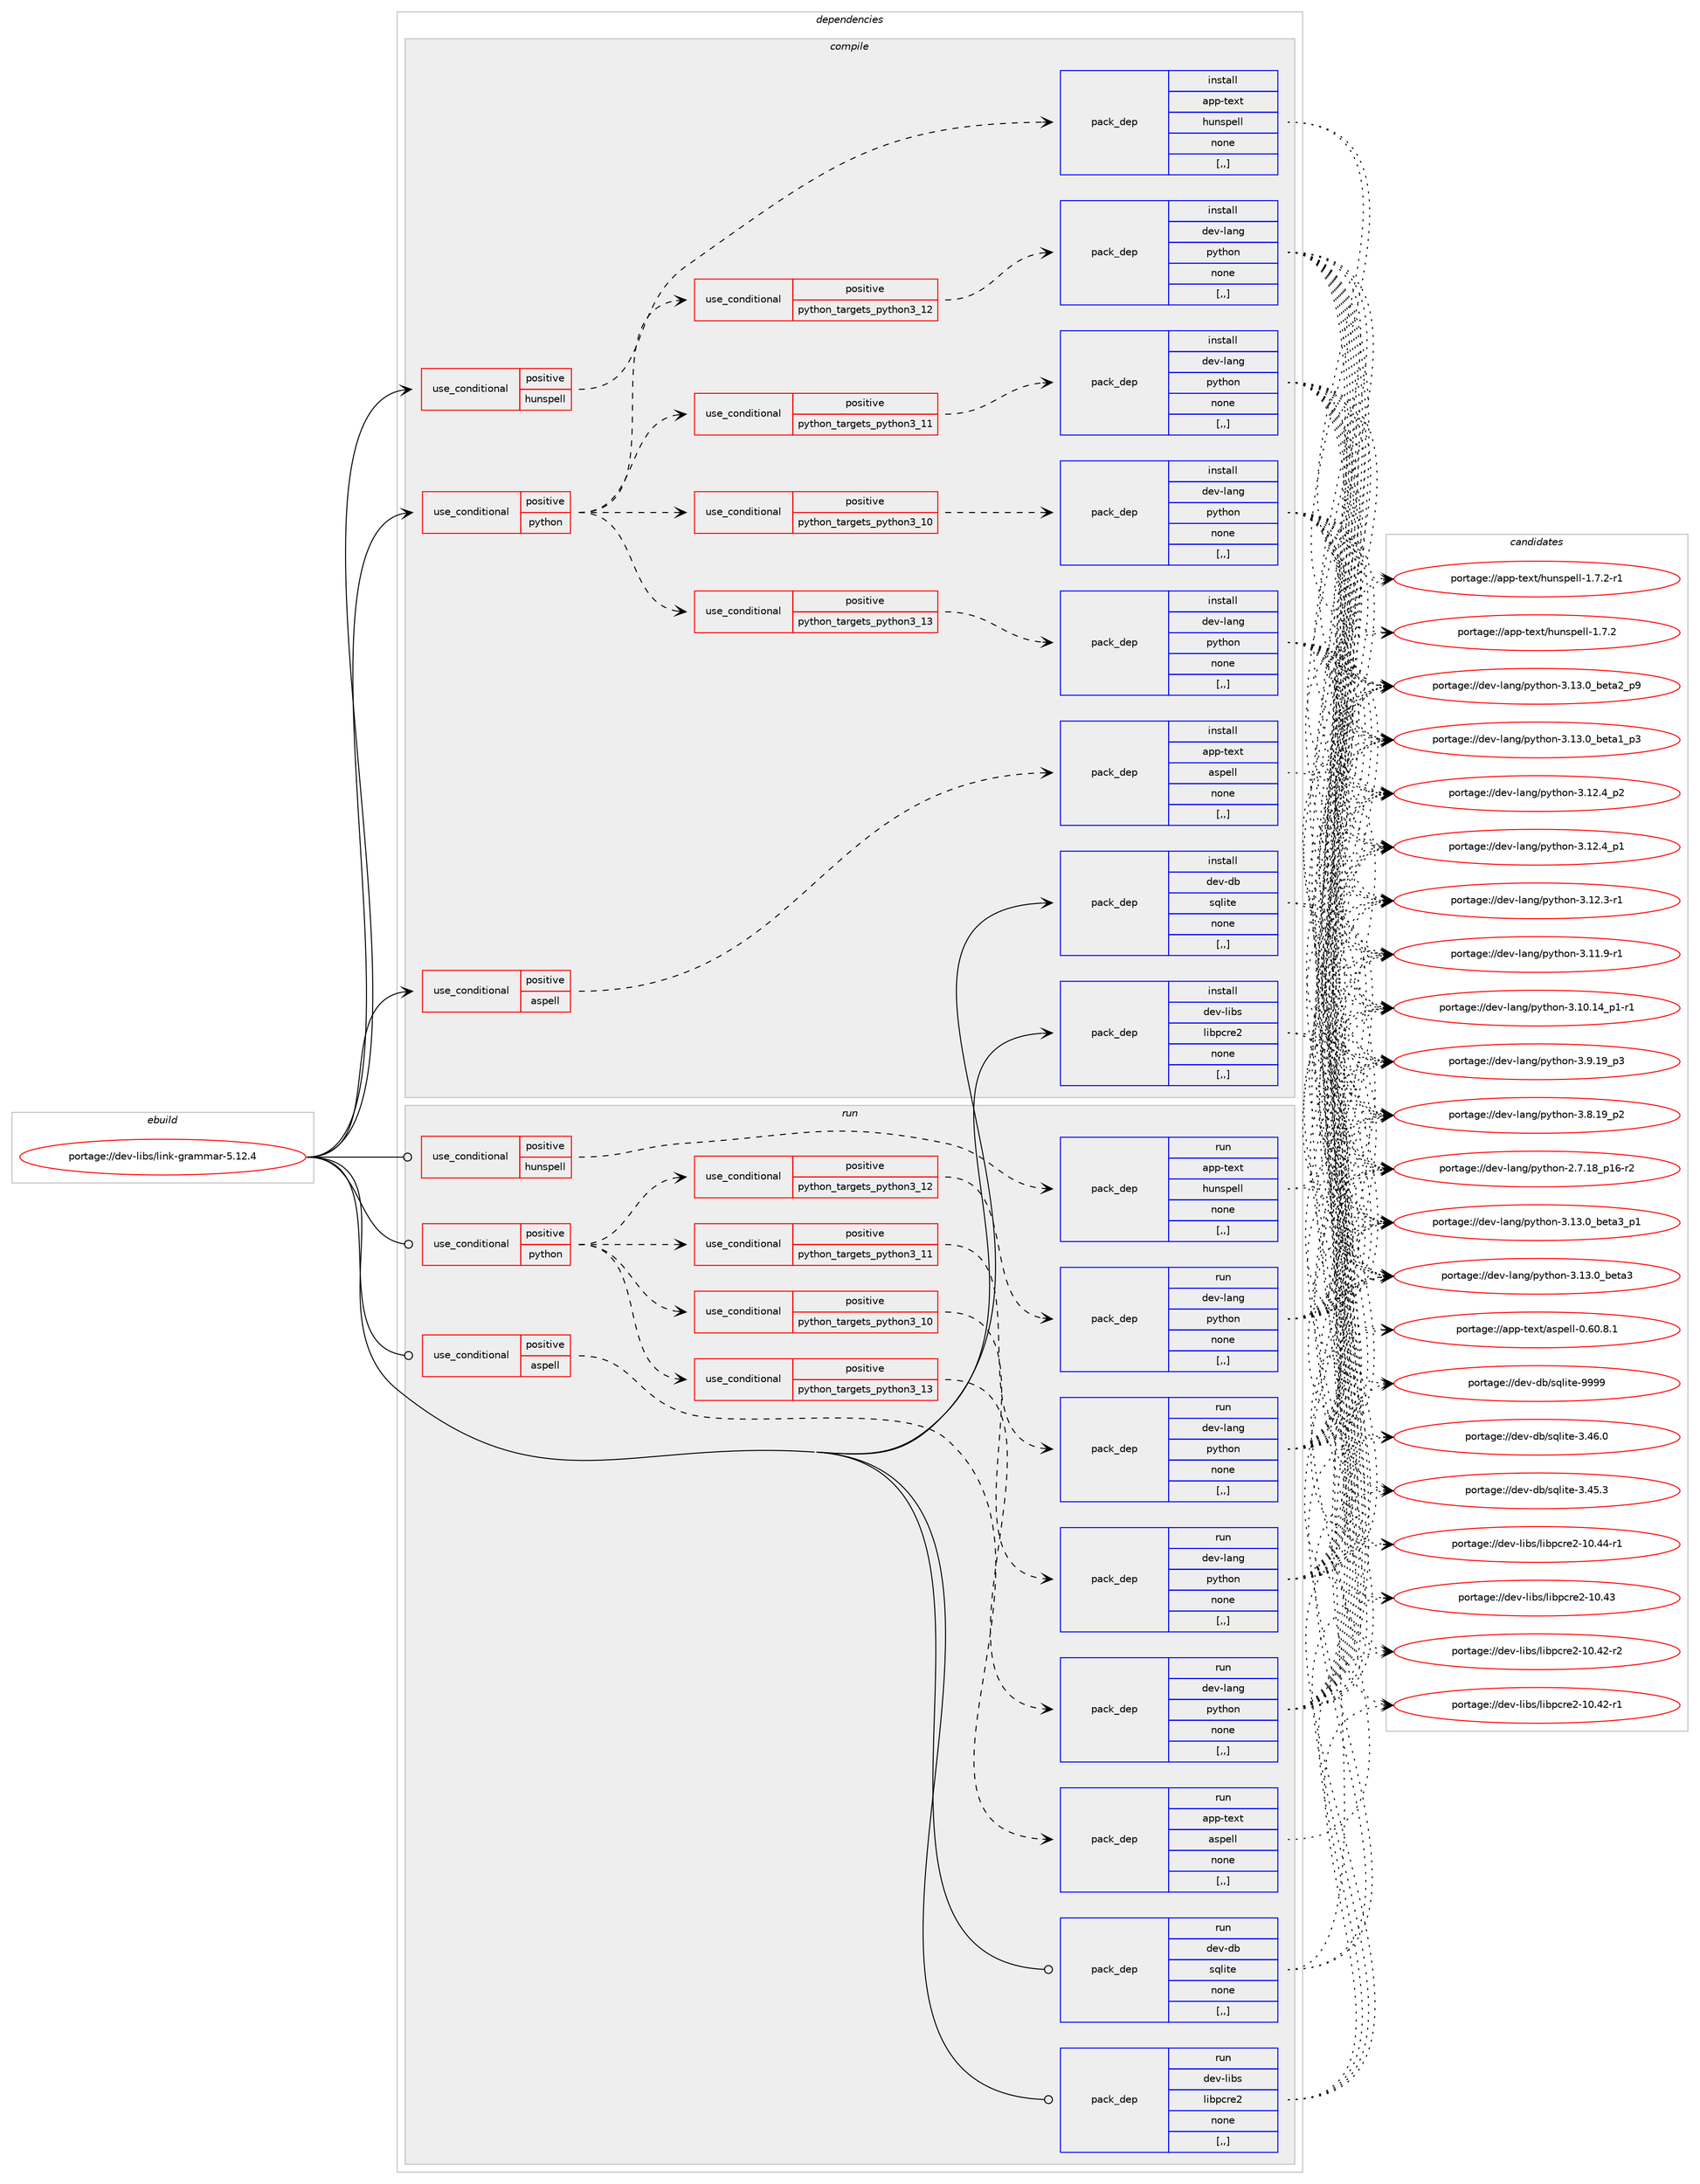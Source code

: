 digraph prolog {

# *************
# Graph options
# *************

newrank=true;
concentrate=true;
compound=true;
graph [rankdir=LR,fontname=Helvetica,fontsize=10,ranksep=1.5];#, ranksep=2.5, nodesep=0.2];
edge  [arrowhead=vee];
node  [fontname=Helvetica,fontsize=10];

# **********
# The ebuild
# **********

subgraph cluster_leftcol {
color=gray;
label=<<i>ebuild</i>>;
id [label="portage://dev-libs/link-grammar-5.12.4", color=red, width=4, href="../dev-libs/link-grammar-5.12.4.svg"];
}

# ****************
# The dependencies
# ****************

subgraph cluster_midcol {
color=gray;
label=<<i>dependencies</i>>;
subgraph cluster_compile {
fillcolor="#eeeeee";
style=filled;
label=<<i>compile</i>>;
subgraph cond27575 {
dependency111692 [label=<<TABLE BORDER="0" CELLBORDER="1" CELLSPACING="0" CELLPADDING="4"><TR><TD ROWSPAN="3" CELLPADDING="10">use_conditional</TD></TR><TR><TD>positive</TD></TR><TR><TD>aspell</TD></TR></TABLE>>, shape=none, color=red];
subgraph pack82922 {
dependency111693 [label=<<TABLE BORDER="0" CELLBORDER="1" CELLSPACING="0" CELLPADDING="4" WIDTH="220"><TR><TD ROWSPAN="6" CELLPADDING="30">pack_dep</TD></TR><TR><TD WIDTH="110">install</TD></TR><TR><TD>app-text</TD></TR><TR><TD>aspell</TD></TR><TR><TD>none</TD></TR><TR><TD>[,,]</TD></TR></TABLE>>, shape=none, color=blue];
}
dependency111692:e -> dependency111693:w [weight=20,style="dashed",arrowhead="vee"];
}
id:e -> dependency111692:w [weight=20,style="solid",arrowhead="vee"];
subgraph cond27576 {
dependency111694 [label=<<TABLE BORDER="0" CELLBORDER="1" CELLSPACING="0" CELLPADDING="4"><TR><TD ROWSPAN="3" CELLPADDING="10">use_conditional</TD></TR><TR><TD>positive</TD></TR><TR><TD>hunspell</TD></TR></TABLE>>, shape=none, color=red];
subgraph pack82923 {
dependency111695 [label=<<TABLE BORDER="0" CELLBORDER="1" CELLSPACING="0" CELLPADDING="4" WIDTH="220"><TR><TD ROWSPAN="6" CELLPADDING="30">pack_dep</TD></TR><TR><TD WIDTH="110">install</TD></TR><TR><TD>app-text</TD></TR><TR><TD>hunspell</TD></TR><TR><TD>none</TD></TR><TR><TD>[,,]</TD></TR></TABLE>>, shape=none, color=blue];
}
dependency111694:e -> dependency111695:w [weight=20,style="dashed",arrowhead="vee"];
}
id:e -> dependency111694:w [weight=20,style="solid",arrowhead="vee"];
subgraph cond27577 {
dependency111696 [label=<<TABLE BORDER="0" CELLBORDER="1" CELLSPACING="0" CELLPADDING="4"><TR><TD ROWSPAN="3" CELLPADDING="10">use_conditional</TD></TR><TR><TD>positive</TD></TR><TR><TD>python</TD></TR></TABLE>>, shape=none, color=red];
subgraph cond27578 {
dependency111697 [label=<<TABLE BORDER="0" CELLBORDER="1" CELLSPACING="0" CELLPADDING="4"><TR><TD ROWSPAN="3" CELLPADDING="10">use_conditional</TD></TR><TR><TD>positive</TD></TR><TR><TD>python_targets_python3_10</TD></TR></TABLE>>, shape=none, color=red];
subgraph pack82924 {
dependency111698 [label=<<TABLE BORDER="0" CELLBORDER="1" CELLSPACING="0" CELLPADDING="4" WIDTH="220"><TR><TD ROWSPAN="6" CELLPADDING="30">pack_dep</TD></TR><TR><TD WIDTH="110">install</TD></TR><TR><TD>dev-lang</TD></TR><TR><TD>python</TD></TR><TR><TD>none</TD></TR><TR><TD>[,,]</TD></TR></TABLE>>, shape=none, color=blue];
}
dependency111697:e -> dependency111698:w [weight=20,style="dashed",arrowhead="vee"];
}
dependency111696:e -> dependency111697:w [weight=20,style="dashed",arrowhead="vee"];
subgraph cond27579 {
dependency111699 [label=<<TABLE BORDER="0" CELLBORDER="1" CELLSPACING="0" CELLPADDING="4"><TR><TD ROWSPAN="3" CELLPADDING="10">use_conditional</TD></TR><TR><TD>positive</TD></TR><TR><TD>python_targets_python3_11</TD></TR></TABLE>>, shape=none, color=red];
subgraph pack82925 {
dependency111700 [label=<<TABLE BORDER="0" CELLBORDER="1" CELLSPACING="0" CELLPADDING="4" WIDTH="220"><TR><TD ROWSPAN="6" CELLPADDING="30">pack_dep</TD></TR><TR><TD WIDTH="110">install</TD></TR><TR><TD>dev-lang</TD></TR><TR><TD>python</TD></TR><TR><TD>none</TD></TR><TR><TD>[,,]</TD></TR></TABLE>>, shape=none, color=blue];
}
dependency111699:e -> dependency111700:w [weight=20,style="dashed",arrowhead="vee"];
}
dependency111696:e -> dependency111699:w [weight=20,style="dashed",arrowhead="vee"];
subgraph cond27580 {
dependency111701 [label=<<TABLE BORDER="0" CELLBORDER="1" CELLSPACING="0" CELLPADDING="4"><TR><TD ROWSPAN="3" CELLPADDING="10">use_conditional</TD></TR><TR><TD>positive</TD></TR><TR><TD>python_targets_python3_12</TD></TR></TABLE>>, shape=none, color=red];
subgraph pack82926 {
dependency111702 [label=<<TABLE BORDER="0" CELLBORDER="1" CELLSPACING="0" CELLPADDING="4" WIDTH="220"><TR><TD ROWSPAN="6" CELLPADDING="30">pack_dep</TD></TR><TR><TD WIDTH="110">install</TD></TR><TR><TD>dev-lang</TD></TR><TR><TD>python</TD></TR><TR><TD>none</TD></TR><TR><TD>[,,]</TD></TR></TABLE>>, shape=none, color=blue];
}
dependency111701:e -> dependency111702:w [weight=20,style="dashed",arrowhead="vee"];
}
dependency111696:e -> dependency111701:w [weight=20,style="dashed",arrowhead="vee"];
subgraph cond27581 {
dependency111703 [label=<<TABLE BORDER="0" CELLBORDER="1" CELLSPACING="0" CELLPADDING="4"><TR><TD ROWSPAN="3" CELLPADDING="10">use_conditional</TD></TR><TR><TD>positive</TD></TR><TR><TD>python_targets_python3_13</TD></TR></TABLE>>, shape=none, color=red];
subgraph pack82927 {
dependency111704 [label=<<TABLE BORDER="0" CELLBORDER="1" CELLSPACING="0" CELLPADDING="4" WIDTH="220"><TR><TD ROWSPAN="6" CELLPADDING="30">pack_dep</TD></TR><TR><TD WIDTH="110">install</TD></TR><TR><TD>dev-lang</TD></TR><TR><TD>python</TD></TR><TR><TD>none</TD></TR><TR><TD>[,,]</TD></TR></TABLE>>, shape=none, color=blue];
}
dependency111703:e -> dependency111704:w [weight=20,style="dashed",arrowhead="vee"];
}
dependency111696:e -> dependency111703:w [weight=20,style="dashed",arrowhead="vee"];
}
id:e -> dependency111696:w [weight=20,style="solid",arrowhead="vee"];
subgraph pack82928 {
dependency111705 [label=<<TABLE BORDER="0" CELLBORDER="1" CELLSPACING="0" CELLPADDING="4" WIDTH="220"><TR><TD ROWSPAN="6" CELLPADDING="30">pack_dep</TD></TR><TR><TD WIDTH="110">install</TD></TR><TR><TD>dev-db</TD></TR><TR><TD>sqlite</TD></TR><TR><TD>none</TD></TR><TR><TD>[,,]</TD></TR></TABLE>>, shape=none, color=blue];
}
id:e -> dependency111705:w [weight=20,style="solid",arrowhead="vee"];
subgraph pack82929 {
dependency111706 [label=<<TABLE BORDER="0" CELLBORDER="1" CELLSPACING="0" CELLPADDING="4" WIDTH="220"><TR><TD ROWSPAN="6" CELLPADDING="30">pack_dep</TD></TR><TR><TD WIDTH="110">install</TD></TR><TR><TD>dev-libs</TD></TR><TR><TD>libpcre2</TD></TR><TR><TD>none</TD></TR><TR><TD>[,,]</TD></TR></TABLE>>, shape=none, color=blue];
}
id:e -> dependency111706:w [weight=20,style="solid",arrowhead="vee"];
}
subgraph cluster_compileandrun {
fillcolor="#eeeeee";
style=filled;
label=<<i>compile and run</i>>;
}
subgraph cluster_run {
fillcolor="#eeeeee";
style=filled;
label=<<i>run</i>>;
subgraph cond27582 {
dependency111707 [label=<<TABLE BORDER="0" CELLBORDER="1" CELLSPACING="0" CELLPADDING="4"><TR><TD ROWSPAN="3" CELLPADDING="10">use_conditional</TD></TR><TR><TD>positive</TD></TR><TR><TD>aspell</TD></TR></TABLE>>, shape=none, color=red];
subgraph pack82930 {
dependency111708 [label=<<TABLE BORDER="0" CELLBORDER="1" CELLSPACING="0" CELLPADDING="4" WIDTH="220"><TR><TD ROWSPAN="6" CELLPADDING="30">pack_dep</TD></TR><TR><TD WIDTH="110">run</TD></TR><TR><TD>app-text</TD></TR><TR><TD>aspell</TD></TR><TR><TD>none</TD></TR><TR><TD>[,,]</TD></TR></TABLE>>, shape=none, color=blue];
}
dependency111707:e -> dependency111708:w [weight=20,style="dashed",arrowhead="vee"];
}
id:e -> dependency111707:w [weight=20,style="solid",arrowhead="odot"];
subgraph cond27583 {
dependency111709 [label=<<TABLE BORDER="0" CELLBORDER="1" CELLSPACING="0" CELLPADDING="4"><TR><TD ROWSPAN="3" CELLPADDING="10">use_conditional</TD></TR><TR><TD>positive</TD></TR><TR><TD>hunspell</TD></TR></TABLE>>, shape=none, color=red];
subgraph pack82931 {
dependency111710 [label=<<TABLE BORDER="0" CELLBORDER="1" CELLSPACING="0" CELLPADDING="4" WIDTH="220"><TR><TD ROWSPAN="6" CELLPADDING="30">pack_dep</TD></TR><TR><TD WIDTH="110">run</TD></TR><TR><TD>app-text</TD></TR><TR><TD>hunspell</TD></TR><TR><TD>none</TD></TR><TR><TD>[,,]</TD></TR></TABLE>>, shape=none, color=blue];
}
dependency111709:e -> dependency111710:w [weight=20,style="dashed",arrowhead="vee"];
}
id:e -> dependency111709:w [weight=20,style="solid",arrowhead="odot"];
subgraph cond27584 {
dependency111711 [label=<<TABLE BORDER="0" CELLBORDER="1" CELLSPACING="0" CELLPADDING="4"><TR><TD ROWSPAN="3" CELLPADDING="10">use_conditional</TD></TR><TR><TD>positive</TD></TR><TR><TD>python</TD></TR></TABLE>>, shape=none, color=red];
subgraph cond27585 {
dependency111712 [label=<<TABLE BORDER="0" CELLBORDER="1" CELLSPACING="0" CELLPADDING="4"><TR><TD ROWSPAN="3" CELLPADDING="10">use_conditional</TD></TR><TR><TD>positive</TD></TR><TR><TD>python_targets_python3_10</TD></TR></TABLE>>, shape=none, color=red];
subgraph pack82932 {
dependency111713 [label=<<TABLE BORDER="0" CELLBORDER="1" CELLSPACING="0" CELLPADDING="4" WIDTH="220"><TR><TD ROWSPAN="6" CELLPADDING="30">pack_dep</TD></TR><TR><TD WIDTH="110">run</TD></TR><TR><TD>dev-lang</TD></TR><TR><TD>python</TD></TR><TR><TD>none</TD></TR><TR><TD>[,,]</TD></TR></TABLE>>, shape=none, color=blue];
}
dependency111712:e -> dependency111713:w [weight=20,style="dashed",arrowhead="vee"];
}
dependency111711:e -> dependency111712:w [weight=20,style="dashed",arrowhead="vee"];
subgraph cond27586 {
dependency111714 [label=<<TABLE BORDER="0" CELLBORDER="1" CELLSPACING="0" CELLPADDING="4"><TR><TD ROWSPAN="3" CELLPADDING="10">use_conditional</TD></TR><TR><TD>positive</TD></TR><TR><TD>python_targets_python3_11</TD></TR></TABLE>>, shape=none, color=red];
subgraph pack82933 {
dependency111715 [label=<<TABLE BORDER="0" CELLBORDER="1" CELLSPACING="0" CELLPADDING="4" WIDTH="220"><TR><TD ROWSPAN="6" CELLPADDING="30">pack_dep</TD></TR><TR><TD WIDTH="110">run</TD></TR><TR><TD>dev-lang</TD></TR><TR><TD>python</TD></TR><TR><TD>none</TD></TR><TR><TD>[,,]</TD></TR></TABLE>>, shape=none, color=blue];
}
dependency111714:e -> dependency111715:w [weight=20,style="dashed",arrowhead="vee"];
}
dependency111711:e -> dependency111714:w [weight=20,style="dashed",arrowhead="vee"];
subgraph cond27587 {
dependency111716 [label=<<TABLE BORDER="0" CELLBORDER="1" CELLSPACING="0" CELLPADDING="4"><TR><TD ROWSPAN="3" CELLPADDING="10">use_conditional</TD></TR><TR><TD>positive</TD></TR><TR><TD>python_targets_python3_12</TD></TR></TABLE>>, shape=none, color=red];
subgraph pack82934 {
dependency111717 [label=<<TABLE BORDER="0" CELLBORDER="1" CELLSPACING="0" CELLPADDING="4" WIDTH="220"><TR><TD ROWSPAN="6" CELLPADDING="30">pack_dep</TD></TR><TR><TD WIDTH="110">run</TD></TR><TR><TD>dev-lang</TD></TR><TR><TD>python</TD></TR><TR><TD>none</TD></TR><TR><TD>[,,]</TD></TR></TABLE>>, shape=none, color=blue];
}
dependency111716:e -> dependency111717:w [weight=20,style="dashed",arrowhead="vee"];
}
dependency111711:e -> dependency111716:w [weight=20,style="dashed",arrowhead="vee"];
subgraph cond27588 {
dependency111718 [label=<<TABLE BORDER="0" CELLBORDER="1" CELLSPACING="0" CELLPADDING="4"><TR><TD ROWSPAN="3" CELLPADDING="10">use_conditional</TD></TR><TR><TD>positive</TD></TR><TR><TD>python_targets_python3_13</TD></TR></TABLE>>, shape=none, color=red];
subgraph pack82935 {
dependency111719 [label=<<TABLE BORDER="0" CELLBORDER="1" CELLSPACING="0" CELLPADDING="4" WIDTH="220"><TR><TD ROWSPAN="6" CELLPADDING="30">pack_dep</TD></TR><TR><TD WIDTH="110">run</TD></TR><TR><TD>dev-lang</TD></TR><TR><TD>python</TD></TR><TR><TD>none</TD></TR><TR><TD>[,,]</TD></TR></TABLE>>, shape=none, color=blue];
}
dependency111718:e -> dependency111719:w [weight=20,style="dashed",arrowhead="vee"];
}
dependency111711:e -> dependency111718:w [weight=20,style="dashed",arrowhead="vee"];
}
id:e -> dependency111711:w [weight=20,style="solid",arrowhead="odot"];
subgraph pack82936 {
dependency111720 [label=<<TABLE BORDER="0" CELLBORDER="1" CELLSPACING="0" CELLPADDING="4" WIDTH="220"><TR><TD ROWSPAN="6" CELLPADDING="30">pack_dep</TD></TR><TR><TD WIDTH="110">run</TD></TR><TR><TD>dev-db</TD></TR><TR><TD>sqlite</TD></TR><TR><TD>none</TD></TR><TR><TD>[,,]</TD></TR></TABLE>>, shape=none, color=blue];
}
id:e -> dependency111720:w [weight=20,style="solid",arrowhead="odot"];
subgraph pack82937 {
dependency111721 [label=<<TABLE BORDER="0" CELLBORDER="1" CELLSPACING="0" CELLPADDING="4" WIDTH="220"><TR><TD ROWSPAN="6" CELLPADDING="30">pack_dep</TD></TR><TR><TD WIDTH="110">run</TD></TR><TR><TD>dev-libs</TD></TR><TR><TD>libpcre2</TD></TR><TR><TD>none</TD></TR><TR><TD>[,,]</TD></TR></TABLE>>, shape=none, color=blue];
}
id:e -> dependency111721:w [weight=20,style="solid",arrowhead="odot"];
}
}

# **************
# The candidates
# **************

subgraph cluster_choices {
rank=same;
color=gray;
label=<<i>candidates</i>>;

subgraph choice82922 {
color=black;
nodesep=1;
choice97112112451161011201164797115112101108108454846544846564649 [label="portage://app-text/aspell-0.60.8.1", color=red, width=4,href="../app-text/aspell-0.60.8.1.svg"];
dependency111693:e -> choice97112112451161011201164797115112101108108454846544846564649:w [style=dotted,weight="100"];
}
subgraph choice82923 {
color=black;
nodesep=1;
choice9711211245116101120116471041171101151121011081084549465546504511449 [label="portage://app-text/hunspell-1.7.2-r1", color=red, width=4,href="../app-text/hunspell-1.7.2-r1.svg"];
choice971121124511610112011647104117110115112101108108454946554650 [label="portage://app-text/hunspell-1.7.2", color=red, width=4,href="../app-text/hunspell-1.7.2.svg"];
dependency111695:e -> choice9711211245116101120116471041171101151121011081084549465546504511449:w [style=dotted,weight="100"];
dependency111695:e -> choice971121124511610112011647104117110115112101108108454946554650:w [style=dotted,weight="100"];
}
subgraph choice82924 {
color=black;
nodesep=1;
choice10010111845108971101034711212111610411111045514649514648959810111697519511249 [label="portage://dev-lang/python-3.13.0_beta3_p1", color=red, width=4,href="../dev-lang/python-3.13.0_beta3_p1.svg"];
choice1001011184510897110103471121211161041111104551464951464895981011169751 [label="portage://dev-lang/python-3.13.0_beta3", color=red, width=4,href="../dev-lang/python-3.13.0_beta3.svg"];
choice10010111845108971101034711212111610411111045514649514648959810111697509511257 [label="portage://dev-lang/python-3.13.0_beta2_p9", color=red, width=4,href="../dev-lang/python-3.13.0_beta2_p9.svg"];
choice10010111845108971101034711212111610411111045514649514648959810111697499511251 [label="portage://dev-lang/python-3.13.0_beta1_p3", color=red, width=4,href="../dev-lang/python-3.13.0_beta1_p3.svg"];
choice100101118451089711010347112121116104111110455146495046529511250 [label="portage://dev-lang/python-3.12.4_p2", color=red, width=4,href="../dev-lang/python-3.12.4_p2.svg"];
choice100101118451089711010347112121116104111110455146495046529511249 [label="portage://dev-lang/python-3.12.4_p1", color=red, width=4,href="../dev-lang/python-3.12.4_p1.svg"];
choice100101118451089711010347112121116104111110455146495046514511449 [label="portage://dev-lang/python-3.12.3-r1", color=red, width=4,href="../dev-lang/python-3.12.3-r1.svg"];
choice100101118451089711010347112121116104111110455146494946574511449 [label="portage://dev-lang/python-3.11.9-r1", color=red, width=4,href="../dev-lang/python-3.11.9-r1.svg"];
choice100101118451089711010347112121116104111110455146494846495295112494511449 [label="portage://dev-lang/python-3.10.14_p1-r1", color=red, width=4,href="../dev-lang/python-3.10.14_p1-r1.svg"];
choice100101118451089711010347112121116104111110455146574649579511251 [label="portage://dev-lang/python-3.9.19_p3", color=red, width=4,href="../dev-lang/python-3.9.19_p3.svg"];
choice100101118451089711010347112121116104111110455146564649579511250 [label="portage://dev-lang/python-3.8.19_p2", color=red, width=4,href="../dev-lang/python-3.8.19_p2.svg"];
choice100101118451089711010347112121116104111110455046554649569511249544511450 [label="portage://dev-lang/python-2.7.18_p16-r2", color=red, width=4,href="../dev-lang/python-2.7.18_p16-r2.svg"];
dependency111698:e -> choice10010111845108971101034711212111610411111045514649514648959810111697519511249:w [style=dotted,weight="100"];
dependency111698:e -> choice1001011184510897110103471121211161041111104551464951464895981011169751:w [style=dotted,weight="100"];
dependency111698:e -> choice10010111845108971101034711212111610411111045514649514648959810111697509511257:w [style=dotted,weight="100"];
dependency111698:e -> choice10010111845108971101034711212111610411111045514649514648959810111697499511251:w [style=dotted,weight="100"];
dependency111698:e -> choice100101118451089711010347112121116104111110455146495046529511250:w [style=dotted,weight="100"];
dependency111698:e -> choice100101118451089711010347112121116104111110455146495046529511249:w [style=dotted,weight="100"];
dependency111698:e -> choice100101118451089711010347112121116104111110455146495046514511449:w [style=dotted,weight="100"];
dependency111698:e -> choice100101118451089711010347112121116104111110455146494946574511449:w [style=dotted,weight="100"];
dependency111698:e -> choice100101118451089711010347112121116104111110455146494846495295112494511449:w [style=dotted,weight="100"];
dependency111698:e -> choice100101118451089711010347112121116104111110455146574649579511251:w [style=dotted,weight="100"];
dependency111698:e -> choice100101118451089711010347112121116104111110455146564649579511250:w [style=dotted,weight="100"];
dependency111698:e -> choice100101118451089711010347112121116104111110455046554649569511249544511450:w [style=dotted,weight="100"];
}
subgraph choice82925 {
color=black;
nodesep=1;
choice10010111845108971101034711212111610411111045514649514648959810111697519511249 [label="portage://dev-lang/python-3.13.0_beta3_p1", color=red, width=4,href="../dev-lang/python-3.13.0_beta3_p1.svg"];
choice1001011184510897110103471121211161041111104551464951464895981011169751 [label="portage://dev-lang/python-3.13.0_beta3", color=red, width=4,href="../dev-lang/python-3.13.0_beta3.svg"];
choice10010111845108971101034711212111610411111045514649514648959810111697509511257 [label="portage://dev-lang/python-3.13.0_beta2_p9", color=red, width=4,href="../dev-lang/python-3.13.0_beta2_p9.svg"];
choice10010111845108971101034711212111610411111045514649514648959810111697499511251 [label="portage://dev-lang/python-3.13.0_beta1_p3", color=red, width=4,href="../dev-lang/python-3.13.0_beta1_p3.svg"];
choice100101118451089711010347112121116104111110455146495046529511250 [label="portage://dev-lang/python-3.12.4_p2", color=red, width=4,href="../dev-lang/python-3.12.4_p2.svg"];
choice100101118451089711010347112121116104111110455146495046529511249 [label="portage://dev-lang/python-3.12.4_p1", color=red, width=4,href="../dev-lang/python-3.12.4_p1.svg"];
choice100101118451089711010347112121116104111110455146495046514511449 [label="portage://dev-lang/python-3.12.3-r1", color=red, width=4,href="../dev-lang/python-3.12.3-r1.svg"];
choice100101118451089711010347112121116104111110455146494946574511449 [label="portage://dev-lang/python-3.11.9-r1", color=red, width=4,href="../dev-lang/python-3.11.9-r1.svg"];
choice100101118451089711010347112121116104111110455146494846495295112494511449 [label="portage://dev-lang/python-3.10.14_p1-r1", color=red, width=4,href="../dev-lang/python-3.10.14_p1-r1.svg"];
choice100101118451089711010347112121116104111110455146574649579511251 [label="portage://dev-lang/python-3.9.19_p3", color=red, width=4,href="../dev-lang/python-3.9.19_p3.svg"];
choice100101118451089711010347112121116104111110455146564649579511250 [label="portage://dev-lang/python-3.8.19_p2", color=red, width=4,href="../dev-lang/python-3.8.19_p2.svg"];
choice100101118451089711010347112121116104111110455046554649569511249544511450 [label="portage://dev-lang/python-2.7.18_p16-r2", color=red, width=4,href="../dev-lang/python-2.7.18_p16-r2.svg"];
dependency111700:e -> choice10010111845108971101034711212111610411111045514649514648959810111697519511249:w [style=dotted,weight="100"];
dependency111700:e -> choice1001011184510897110103471121211161041111104551464951464895981011169751:w [style=dotted,weight="100"];
dependency111700:e -> choice10010111845108971101034711212111610411111045514649514648959810111697509511257:w [style=dotted,weight="100"];
dependency111700:e -> choice10010111845108971101034711212111610411111045514649514648959810111697499511251:w [style=dotted,weight="100"];
dependency111700:e -> choice100101118451089711010347112121116104111110455146495046529511250:w [style=dotted,weight="100"];
dependency111700:e -> choice100101118451089711010347112121116104111110455146495046529511249:w [style=dotted,weight="100"];
dependency111700:e -> choice100101118451089711010347112121116104111110455146495046514511449:w [style=dotted,weight="100"];
dependency111700:e -> choice100101118451089711010347112121116104111110455146494946574511449:w [style=dotted,weight="100"];
dependency111700:e -> choice100101118451089711010347112121116104111110455146494846495295112494511449:w [style=dotted,weight="100"];
dependency111700:e -> choice100101118451089711010347112121116104111110455146574649579511251:w [style=dotted,weight="100"];
dependency111700:e -> choice100101118451089711010347112121116104111110455146564649579511250:w [style=dotted,weight="100"];
dependency111700:e -> choice100101118451089711010347112121116104111110455046554649569511249544511450:w [style=dotted,weight="100"];
}
subgraph choice82926 {
color=black;
nodesep=1;
choice10010111845108971101034711212111610411111045514649514648959810111697519511249 [label="portage://dev-lang/python-3.13.0_beta3_p1", color=red, width=4,href="../dev-lang/python-3.13.0_beta3_p1.svg"];
choice1001011184510897110103471121211161041111104551464951464895981011169751 [label="portage://dev-lang/python-3.13.0_beta3", color=red, width=4,href="../dev-lang/python-3.13.0_beta3.svg"];
choice10010111845108971101034711212111610411111045514649514648959810111697509511257 [label="portage://dev-lang/python-3.13.0_beta2_p9", color=red, width=4,href="../dev-lang/python-3.13.0_beta2_p9.svg"];
choice10010111845108971101034711212111610411111045514649514648959810111697499511251 [label="portage://dev-lang/python-3.13.0_beta1_p3", color=red, width=4,href="../dev-lang/python-3.13.0_beta1_p3.svg"];
choice100101118451089711010347112121116104111110455146495046529511250 [label="portage://dev-lang/python-3.12.4_p2", color=red, width=4,href="../dev-lang/python-3.12.4_p2.svg"];
choice100101118451089711010347112121116104111110455146495046529511249 [label="portage://dev-lang/python-3.12.4_p1", color=red, width=4,href="../dev-lang/python-3.12.4_p1.svg"];
choice100101118451089711010347112121116104111110455146495046514511449 [label="portage://dev-lang/python-3.12.3-r1", color=red, width=4,href="../dev-lang/python-3.12.3-r1.svg"];
choice100101118451089711010347112121116104111110455146494946574511449 [label="portage://dev-lang/python-3.11.9-r1", color=red, width=4,href="../dev-lang/python-3.11.9-r1.svg"];
choice100101118451089711010347112121116104111110455146494846495295112494511449 [label="portage://dev-lang/python-3.10.14_p1-r1", color=red, width=4,href="../dev-lang/python-3.10.14_p1-r1.svg"];
choice100101118451089711010347112121116104111110455146574649579511251 [label="portage://dev-lang/python-3.9.19_p3", color=red, width=4,href="../dev-lang/python-3.9.19_p3.svg"];
choice100101118451089711010347112121116104111110455146564649579511250 [label="portage://dev-lang/python-3.8.19_p2", color=red, width=4,href="../dev-lang/python-3.8.19_p2.svg"];
choice100101118451089711010347112121116104111110455046554649569511249544511450 [label="portage://dev-lang/python-2.7.18_p16-r2", color=red, width=4,href="../dev-lang/python-2.7.18_p16-r2.svg"];
dependency111702:e -> choice10010111845108971101034711212111610411111045514649514648959810111697519511249:w [style=dotted,weight="100"];
dependency111702:e -> choice1001011184510897110103471121211161041111104551464951464895981011169751:w [style=dotted,weight="100"];
dependency111702:e -> choice10010111845108971101034711212111610411111045514649514648959810111697509511257:w [style=dotted,weight="100"];
dependency111702:e -> choice10010111845108971101034711212111610411111045514649514648959810111697499511251:w [style=dotted,weight="100"];
dependency111702:e -> choice100101118451089711010347112121116104111110455146495046529511250:w [style=dotted,weight="100"];
dependency111702:e -> choice100101118451089711010347112121116104111110455146495046529511249:w [style=dotted,weight="100"];
dependency111702:e -> choice100101118451089711010347112121116104111110455146495046514511449:w [style=dotted,weight="100"];
dependency111702:e -> choice100101118451089711010347112121116104111110455146494946574511449:w [style=dotted,weight="100"];
dependency111702:e -> choice100101118451089711010347112121116104111110455146494846495295112494511449:w [style=dotted,weight="100"];
dependency111702:e -> choice100101118451089711010347112121116104111110455146574649579511251:w [style=dotted,weight="100"];
dependency111702:e -> choice100101118451089711010347112121116104111110455146564649579511250:w [style=dotted,weight="100"];
dependency111702:e -> choice100101118451089711010347112121116104111110455046554649569511249544511450:w [style=dotted,weight="100"];
}
subgraph choice82927 {
color=black;
nodesep=1;
choice10010111845108971101034711212111610411111045514649514648959810111697519511249 [label="portage://dev-lang/python-3.13.0_beta3_p1", color=red, width=4,href="../dev-lang/python-3.13.0_beta3_p1.svg"];
choice1001011184510897110103471121211161041111104551464951464895981011169751 [label="portage://dev-lang/python-3.13.0_beta3", color=red, width=4,href="../dev-lang/python-3.13.0_beta3.svg"];
choice10010111845108971101034711212111610411111045514649514648959810111697509511257 [label="portage://dev-lang/python-3.13.0_beta2_p9", color=red, width=4,href="../dev-lang/python-3.13.0_beta2_p9.svg"];
choice10010111845108971101034711212111610411111045514649514648959810111697499511251 [label="portage://dev-lang/python-3.13.0_beta1_p3", color=red, width=4,href="../dev-lang/python-3.13.0_beta1_p3.svg"];
choice100101118451089711010347112121116104111110455146495046529511250 [label="portage://dev-lang/python-3.12.4_p2", color=red, width=4,href="../dev-lang/python-3.12.4_p2.svg"];
choice100101118451089711010347112121116104111110455146495046529511249 [label="portage://dev-lang/python-3.12.4_p1", color=red, width=4,href="../dev-lang/python-3.12.4_p1.svg"];
choice100101118451089711010347112121116104111110455146495046514511449 [label="portage://dev-lang/python-3.12.3-r1", color=red, width=4,href="../dev-lang/python-3.12.3-r1.svg"];
choice100101118451089711010347112121116104111110455146494946574511449 [label="portage://dev-lang/python-3.11.9-r1", color=red, width=4,href="../dev-lang/python-3.11.9-r1.svg"];
choice100101118451089711010347112121116104111110455146494846495295112494511449 [label="portage://dev-lang/python-3.10.14_p1-r1", color=red, width=4,href="../dev-lang/python-3.10.14_p1-r1.svg"];
choice100101118451089711010347112121116104111110455146574649579511251 [label="portage://dev-lang/python-3.9.19_p3", color=red, width=4,href="../dev-lang/python-3.9.19_p3.svg"];
choice100101118451089711010347112121116104111110455146564649579511250 [label="portage://dev-lang/python-3.8.19_p2", color=red, width=4,href="../dev-lang/python-3.8.19_p2.svg"];
choice100101118451089711010347112121116104111110455046554649569511249544511450 [label="portage://dev-lang/python-2.7.18_p16-r2", color=red, width=4,href="../dev-lang/python-2.7.18_p16-r2.svg"];
dependency111704:e -> choice10010111845108971101034711212111610411111045514649514648959810111697519511249:w [style=dotted,weight="100"];
dependency111704:e -> choice1001011184510897110103471121211161041111104551464951464895981011169751:w [style=dotted,weight="100"];
dependency111704:e -> choice10010111845108971101034711212111610411111045514649514648959810111697509511257:w [style=dotted,weight="100"];
dependency111704:e -> choice10010111845108971101034711212111610411111045514649514648959810111697499511251:w [style=dotted,weight="100"];
dependency111704:e -> choice100101118451089711010347112121116104111110455146495046529511250:w [style=dotted,weight="100"];
dependency111704:e -> choice100101118451089711010347112121116104111110455146495046529511249:w [style=dotted,weight="100"];
dependency111704:e -> choice100101118451089711010347112121116104111110455146495046514511449:w [style=dotted,weight="100"];
dependency111704:e -> choice100101118451089711010347112121116104111110455146494946574511449:w [style=dotted,weight="100"];
dependency111704:e -> choice100101118451089711010347112121116104111110455146494846495295112494511449:w [style=dotted,weight="100"];
dependency111704:e -> choice100101118451089711010347112121116104111110455146574649579511251:w [style=dotted,weight="100"];
dependency111704:e -> choice100101118451089711010347112121116104111110455146564649579511250:w [style=dotted,weight="100"];
dependency111704:e -> choice100101118451089711010347112121116104111110455046554649569511249544511450:w [style=dotted,weight="100"];
}
subgraph choice82928 {
color=black;
nodesep=1;
choice1001011184510098471151131081051161014557575757 [label="portage://dev-db/sqlite-9999", color=red, width=4,href="../dev-db/sqlite-9999.svg"];
choice10010111845100984711511310810511610145514652544648 [label="portage://dev-db/sqlite-3.46.0", color=red, width=4,href="../dev-db/sqlite-3.46.0.svg"];
choice10010111845100984711511310810511610145514652534651 [label="portage://dev-db/sqlite-3.45.3", color=red, width=4,href="../dev-db/sqlite-3.45.3.svg"];
dependency111705:e -> choice1001011184510098471151131081051161014557575757:w [style=dotted,weight="100"];
dependency111705:e -> choice10010111845100984711511310810511610145514652544648:w [style=dotted,weight="100"];
dependency111705:e -> choice10010111845100984711511310810511610145514652534651:w [style=dotted,weight="100"];
}
subgraph choice82929 {
color=black;
nodesep=1;
choice1001011184510810598115471081059811299114101504549484652524511449 [label="portage://dev-libs/libpcre2-10.44-r1", color=red, width=4,href="../dev-libs/libpcre2-10.44-r1.svg"];
choice100101118451081059811547108105981129911410150454948465251 [label="portage://dev-libs/libpcre2-10.43", color=red, width=4,href="../dev-libs/libpcre2-10.43.svg"];
choice1001011184510810598115471081059811299114101504549484652504511450 [label="portage://dev-libs/libpcre2-10.42-r2", color=red, width=4,href="../dev-libs/libpcre2-10.42-r2.svg"];
choice1001011184510810598115471081059811299114101504549484652504511449 [label="portage://dev-libs/libpcre2-10.42-r1", color=red, width=4,href="../dev-libs/libpcre2-10.42-r1.svg"];
dependency111706:e -> choice1001011184510810598115471081059811299114101504549484652524511449:w [style=dotted,weight="100"];
dependency111706:e -> choice100101118451081059811547108105981129911410150454948465251:w [style=dotted,weight="100"];
dependency111706:e -> choice1001011184510810598115471081059811299114101504549484652504511450:w [style=dotted,weight="100"];
dependency111706:e -> choice1001011184510810598115471081059811299114101504549484652504511449:w [style=dotted,weight="100"];
}
subgraph choice82930 {
color=black;
nodesep=1;
choice97112112451161011201164797115112101108108454846544846564649 [label="portage://app-text/aspell-0.60.8.1", color=red, width=4,href="../app-text/aspell-0.60.8.1.svg"];
dependency111708:e -> choice97112112451161011201164797115112101108108454846544846564649:w [style=dotted,weight="100"];
}
subgraph choice82931 {
color=black;
nodesep=1;
choice9711211245116101120116471041171101151121011081084549465546504511449 [label="portage://app-text/hunspell-1.7.2-r1", color=red, width=4,href="../app-text/hunspell-1.7.2-r1.svg"];
choice971121124511610112011647104117110115112101108108454946554650 [label="portage://app-text/hunspell-1.7.2", color=red, width=4,href="../app-text/hunspell-1.7.2.svg"];
dependency111710:e -> choice9711211245116101120116471041171101151121011081084549465546504511449:w [style=dotted,weight="100"];
dependency111710:e -> choice971121124511610112011647104117110115112101108108454946554650:w [style=dotted,weight="100"];
}
subgraph choice82932 {
color=black;
nodesep=1;
choice10010111845108971101034711212111610411111045514649514648959810111697519511249 [label="portage://dev-lang/python-3.13.0_beta3_p1", color=red, width=4,href="../dev-lang/python-3.13.0_beta3_p1.svg"];
choice1001011184510897110103471121211161041111104551464951464895981011169751 [label="portage://dev-lang/python-3.13.0_beta3", color=red, width=4,href="../dev-lang/python-3.13.0_beta3.svg"];
choice10010111845108971101034711212111610411111045514649514648959810111697509511257 [label="portage://dev-lang/python-3.13.0_beta2_p9", color=red, width=4,href="../dev-lang/python-3.13.0_beta2_p9.svg"];
choice10010111845108971101034711212111610411111045514649514648959810111697499511251 [label="portage://dev-lang/python-3.13.0_beta1_p3", color=red, width=4,href="../dev-lang/python-3.13.0_beta1_p3.svg"];
choice100101118451089711010347112121116104111110455146495046529511250 [label="portage://dev-lang/python-3.12.4_p2", color=red, width=4,href="../dev-lang/python-3.12.4_p2.svg"];
choice100101118451089711010347112121116104111110455146495046529511249 [label="portage://dev-lang/python-3.12.4_p1", color=red, width=4,href="../dev-lang/python-3.12.4_p1.svg"];
choice100101118451089711010347112121116104111110455146495046514511449 [label="portage://dev-lang/python-3.12.3-r1", color=red, width=4,href="../dev-lang/python-3.12.3-r1.svg"];
choice100101118451089711010347112121116104111110455146494946574511449 [label="portage://dev-lang/python-3.11.9-r1", color=red, width=4,href="../dev-lang/python-3.11.9-r1.svg"];
choice100101118451089711010347112121116104111110455146494846495295112494511449 [label="portage://dev-lang/python-3.10.14_p1-r1", color=red, width=4,href="../dev-lang/python-3.10.14_p1-r1.svg"];
choice100101118451089711010347112121116104111110455146574649579511251 [label="portage://dev-lang/python-3.9.19_p3", color=red, width=4,href="../dev-lang/python-3.9.19_p3.svg"];
choice100101118451089711010347112121116104111110455146564649579511250 [label="portage://dev-lang/python-3.8.19_p2", color=red, width=4,href="../dev-lang/python-3.8.19_p2.svg"];
choice100101118451089711010347112121116104111110455046554649569511249544511450 [label="portage://dev-lang/python-2.7.18_p16-r2", color=red, width=4,href="../dev-lang/python-2.7.18_p16-r2.svg"];
dependency111713:e -> choice10010111845108971101034711212111610411111045514649514648959810111697519511249:w [style=dotted,weight="100"];
dependency111713:e -> choice1001011184510897110103471121211161041111104551464951464895981011169751:w [style=dotted,weight="100"];
dependency111713:e -> choice10010111845108971101034711212111610411111045514649514648959810111697509511257:w [style=dotted,weight="100"];
dependency111713:e -> choice10010111845108971101034711212111610411111045514649514648959810111697499511251:w [style=dotted,weight="100"];
dependency111713:e -> choice100101118451089711010347112121116104111110455146495046529511250:w [style=dotted,weight="100"];
dependency111713:e -> choice100101118451089711010347112121116104111110455146495046529511249:w [style=dotted,weight="100"];
dependency111713:e -> choice100101118451089711010347112121116104111110455146495046514511449:w [style=dotted,weight="100"];
dependency111713:e -> choice100101118451089711010347112121116104111110455146494946574511449:w [style=dotted,weight="100"];
dependency111713:e -> choice100101118451089711010347112121116104111110455146494846495295112494511449:w [style=dotted,weight="100"];
dependency111713:e -> choice100101118451089711010347112121116104111110455146574649579511251:w [style=dotted,weight="100"];
dependency111713:e -> choice100101118451089711010347112121116104111110455146564649579511250:w [style=dotted,weight="100"];
dependency111713:e -> choice100101118451089711010347112121116104111110455046554649569511249544511450:w [style=dotted,weight="100"];
}
subgraph choice82933 {
color=black;
nodesep=1;
choice10010111845108971101034711212111610411111045514649514648959810111697519511249 [label="portage://dev-lang/python-3.13.0_beta3_p1", color=red, width=4,href="../dev-lang/python-3.13.0_beta3_p1.svg"];
choice1001011184510897110103471121211161041111104551464951464895981011169751 [label="portage://dev-lang/python-3.13.0_beta3", color=red, width=4,href="../dev-lang/python-3.13.0_beta3.svg"];
choice10010111845108971101034711212111610411111045514649514648959810111697509511257 [label="portage://dev-lang/python-3.13.0_beta2_p9", color=red, width=4,href="../dev-lang/python-3.13.0_beta2_p9.svg"];
choice10010111845108971101034711212111610411111045514649514648959810111697499511251 [label="portage://dev-lang/python-3.13.0_beta1_p3", color=red, width=4,href="../dev-lang/python-3.13.0_beta1_p3.svg"];
choice100101118451089711010347112121116104111110455146495046529511250 [label="portage://dev-lang/python-3.12.4_p2", color=red, width=4,href="../dev-lang/python-3.12.4_p2.svg"];
choice100101118451089711010347112121116104111110455146495046529511249 [label="portage://dev-lang/python-3.12.4_p1", color=red, width=4,href="../dev-lang/python-3.12.4_p1.svg"];
choice100101118451089711010347112121116104111110455146495046514511449 [label="portage://dev-lang/python-3.12.3-r1", color=red, width=4,href="../dev-lang/python-3.12.3-r1.svg"];
choice100101118451089711010347112121116104111110455146494946574511449 [label="portage://dev-lang/python-3.11.9-r1", color=red, width=4,href="../dev-lang/python-3.11.9-r1.svg"];
choice100101118451089711010347112121116104111110455146494846495295112494511449 [label="portage://dev-lang/python-3.10.14_p1-r1", color=red, width=4,href="../dev-lang/python-3.10.14_p1-r1.svg"];
choice100101118451089711010347112121116104111110455146574649579511251 [label="portage://dev-lang/python-3.9.19_p3", color=red, width=4,href="../dev-lang/python-3.9.19_p3.svg"];
choice100101118451089711010347112121116104111110455146564649579511250 [label="portage://dev-lang/python-3.8.19_p2", color=red, width=4,href="../dev-lang/python-3.8.19_p2.svg"];
choice100101118451089711010347112121116104111110455046554649569511249544511450 [label="portage://dev-lang/python-2.7.18_p16-r2", color=red, width=4,href="../dev-lang/python-2.7.18_p16-r2.svg"];
dependency111715:e -> choice10010111845108971101034711212111610411111045514649514648959810111697519511249:w [style=dotted,weight="100"];
dependency111715:e -> choice1001011184510897110103471121211161041111104551464951464895981011169751:w [style=dotted,weight="100"];
dependency111715:e -> choice10010111845108971101034711212111610411111045514649514648959810111697509511257:w [style=dotted,weight="100"];
dependency111715:e -> choice10010111845108971101034711212111610411111045514649514648959810111697499511251:w [style=dotted,weight="100"];
dependency111715:e -> choice100101118451089711010347112121116104111110455146495046529511250:w [style=dotted,weight="100"];
dependency111715:e -> choice100101118451089711010347112121116104111110455146495046529511249:w [style=dotted,weight="100"];
dependency111715:e -> choice100101118451089711010347112121116104111110455146495046514511449:w [style=dotted,weight="100"];
dependency111715:e -> choice100101118451089711010347112121116104111110455146494946574511449:w [style=dotted,weight="100"];
dependency111715:e -> choice100101118451089711010347112121116104111110455146494846495295112494511449:w [style=dotted,weight="100"];
dependency111715:e -> choice100101118451089711010347112121116104111110455146574649579511251:w [style=dotted,weight="100"];
dependency111715:e -> choice100101118451089711010347112121116104111110455146564649579511250:w [style=dotted,weight="100"];
dependency111715:e -> choice100101118451089711010347112121116104111110455046554649569511249544511450:w [style=dotted,weight="100"];
}
subgraph choice82934 {
color=black;
nodesep=1;
choice10010111845108971101034711212111610411111045514649514648959810111697519511249 [label="portage://dev-lang/python-3.13.0_beta3_p1", color=red, width=4,href="../dev-lang/python-3.13.0_beta3_p1.svg"];
choice1001011184510897110103471121211161041111104551464951464895981011169751 [label="portage://dev-lang/python-3.13.0_beta3", color=red, width=4,href="../dev-lang/python-3.13.0_beta3.svg"];
choice10010111845108971101034711212111610411111045514649514648959810111697509511257 [label="portage://dev-lang/python-3.13.0_beta2_p9", color=red, width=4,href="../dev-lang/python-3.13.0_beta2_p9.svg"];
choice10010111845108971101034711212111610411111045514649514648959810111697499511251 [label="portage://dev-lang/python-3.13.0_beta1_p3", color=red, width=4,href="../dev-lang/python-3.13.0_beta1_p3.svg"];
choice100101118451089711010347112121116104111110455146495046529511250 [label="portage://dev-lang/python-3.12.4_p2", color=red, width=4,href="../dev-lang/python-3.12.4_p2.svg"];
choice100101118451089711010347112121116104111110455146495046529511249 [label="portage://dev-lang/python-3.12.4_p1", color=red, width=4,href="../dev-lang/python-3.12.4_p1.svg"];
choice100101118451089711010347112121116104111110455146495046514511449 [label="portage://dev-lang/python-3.12.3-r1", color=red, width=4,href="../dev-lang/python-3.12.3-r1.svg"];
choice100101118451089711010347112121116104111110455146494946574511449 [label="portage://dev-lang/python-3.11.9-r1", color=red, width=4,href="../dev-lang/python-3.11.9-r1.svg"];
choice100101118451089711010347112121116104111110455146494846495295112494511449 [label="portage://dev-lang/python-3.10.14_p1-r1", color=red, width=4,href="../dev-lang/python-3.10.14_p1-r1.svg"];
choice100101118451089711010347112121116104111110455146574649579511251 [label="portage://dev-lang/python-3.9.19_p3", color=red, width=4,href="../dev-lang/python-3.9.19_p3.svg"];
choice100101118451089711010347112121116104111110455146564649579511250 [label="portage://dev-lang/python-3.8.19_p2", color=red, width=4,href="../dev-lang/python-3.8.19_p2.svg"];
choice100101118451089711010347112121116104111110455046554649569511249544511450 [label="portage://dev-lang/python-2.7.18_p16-r2", color=red, width=4,href="../dev-lang/python-2.7.18_p16-r2.svg"];
dependency111717:e -> choice10010111845108971101034711212111610411111045514649514648959810111697519511249:w [style=dotted,weight="100"];
dependency111717:e -> choice1001011184510897110103471121211161041111104551464951464895981011169751:w [style=dotted,weight="100"];
dependency111717:e -> choice10010111845108971101034711212111610411111045514649514648959810111697509511257:w [style=dotted,weight="100"];
dependency111717:e -> choice10010111845108971101034711212111610411111045514649514648959810111697499511251:w [style=dotted,weight="100"];
dependency111717:e -> choice100101118451089711010347112121116104111110455146495046529511250:w [style=dotted,weight="100"];
dependency111717:e -> choice100101118451089711010347112121116104111110455146495046529511249:w [style=dotted,weight="100"];
dependency111717:e -> choice100101118451089711010347112121116104111110455146495046514511449:w [style=dotted,weight="100"];
dependency111717:e -> choice100101118451089711010347112121116104111110455146494946574511449:w [style=dotted,weight="100"];
dependency111717:e -> choice100101118451089711010347112121116104111110455146494846495295112494511449:w [style=dotted,weight="100"];
dependency111717:e -> choice100101118451089711010347112121116104111110455146574649579511251:w [style=dotted,weight="100"];
dependency111717:e -> choice100101118451089711010347112121116104111110455146564649579511250:w [style=dotted,weight="100"];
dependency111717:e -> choice100101118451089711010347112121116104111110455046554649569511249544511450:w [style=dotted,weight="100"];
}
subgraph choice82935 {
color=black;
nodesep=1;
choice10010111845108971101034711212111610411111045514649514648959810111697519511249 [label="portage://dev-lang/python-3.13.0_beta3_p1", color=red, width=4,href="../dev-lang/python-3.13.0_beta3_p1.svg"];
choice1001011184510897110103471121211161041111104551464951464895981011169751 [label="portage://dev-lang/python-3.13.0_beta3", color=red, width=4,href="../dev-lang/python-3.13.0_beta3.svg"];
choice10010111845108971101034711212111610411111045514649514648959810111697509511257 [label="portage://dev-lang/python-3.13.0_beta2_p9", color=red, width=4,href="../dev-lang/python-3.13.0_beta2_p9.svg"];
choice10010111845108971101034711212111610411111045514649514648959810111697499511251 [label="portage://dev-lang/python-3.13.0_beta1_p3", color=red, width=4,href="../dev-lang/python-3.13.0_beta1_p3.svg"];
choice100101118451089711010347112121116104111110455146495046529511250 [label="portage://dev-lang/python-3.12.4_p2", color=red, width=4,href="../dev-lang/python-3.12.4_p2.svg"];
choice100101118451089711010347112121116104111110455146495046529511249 [label="portage://dev-lang/python-3.12.4_p1", color=red, width=4,href="../dev-lang/python-3.12.4_p1.svg"];
choice100101118451089711010347112121116104111110455146495046514511449 [label="portage://dev-lang/python-3.12.3-r1", color=red, width=4,href="../dev-lang/python-3.12.3-r1.svg"];
choice100101118451089711010347112121116104111110455146494946574511449 [label="portage://dev-lang/python-3.11.9-r1", color=red, width=4,href="../dev-lang/python-3.11.9-r1.svg"];
choice100101118451089711010347112121116104111110455146494846495295112494511449 [label="portage://dev-lang/python-3.10.14_p1-r1", color=red, width=4,href="../dev-lang/python-3.10.14_p1-r1.svg"];
choice100101118451089711010347112121116104111110455146574649579511251 [label="portage://dev-lang/python-3.9.19_p3", color=red, width=4,href="../dev-lang/python-3.9.19_p3.svg"];
choice100101118451089711010347112121116104111110455146564649579511250 [label="portage://dev-lang/python-3.8.19_p2", color=red, width=4,href="../dev-lang/python-3.8.19_p2.svg"];
choice100101118451089711010347112121116104111110455046554649569511249544511450 [label="portage://dev-lang/python-2.7.18_p16-r2", color=red, width=4,href="../dev-lang/python-2.7.18_p16-r2.svg"];
dependency111719:e -> choice10010111845108971101034711212111610411111045514649514648959810111697519511249:w [style=dotted,weight="100"];
dependency111719:e -> choice1001011184510897110103471121211161041111104551464951464895981011169751:w [style=dotted,weight="100"];
dependency111719:e -> choice10010111845108971101034711212111610411111045514649514648959810111697509511257:w [style=dotted,weight="100"];
dependency111719:e -> choice10010111845108971101034711212111610411111045514649514648959810111697499511251:w [style=dotted,weight="100"];
dependency111719:e -> choice100101118451089711010347112121116104111110455146495046529511250:w [style=dotted,weight="100"];
dependency111719:e -> choice100101118451089711010347112121116104111110455146495046529511249:w [style=dotted,weight="100"];
dependency111719:e -> choice100101118451089711010347112121116104111110455146495046514511449:w [style=dotted,weight="100"];
dependency111719:e -> choice100101118451089711010347112121116104111110455146494946574511449:w [style=dotted,weight="100"];
dependency111719:e -> choice100101118451089711010347112121116104111110455146494846495295112494511449:w [style=dotted,weight="100"];
dependency111719:e -> choice100101118451089711010347112121116104111110455146574649579511251:w [style=dotted,weight="100"];
dependency111719:e -> choice100101118451089711010347112121116104111110455146564649579511250:w [style=dotted,weight="100"];
dependency111719:e -> choice100101118451089711010347112121116104111110455046554649569511249544511450:w [style=dotted,weight="100"];
}
subgraph choice82936 {
color=black;
nodesep=1;
choice1001011184510098471151131081051161014557575757 [label="portage://dev-db/sqlite-9999", color=red, width=4,href="../dev-db/sqlite-9999.svg"];
choice10010111845100984711511310810511610145514652544648 [label="portage://dev-db/sqlite-3.46.0", color=red, width=4,href="../dev-db/sqlite-3.46.0.svg"];
choice10010111845100984711511310810511610145514652534651 [label="portage://dev-db/sqlite-3.45.3", color=red, width=4,href="../dev-db/sqlite-3.45.3.svg"];
dependency111720:e -> choice1001011184510098471151131081051161014557575757:w [style=dotted,weight="100"];
dependency111720:e -> choice10010111845100984711511310810511610145514652544648:w [style=dotted,weight="100"];
dependency111720:e -> choice10010111845100984711511310810511610145514652534651:w [style=dotted,weight="100"];
}
subgraph choice82937 {
color=black;
nodesep=1;
choice1001011184510810598115471081059811299114101504549484652524511449 [label="portage://dev-libs/libpcre2-10.44-r1", color=red, width=4,href="../dev-libs/libpcre2-10.44-r1.svg"];
choice100101118451081059811547108105981129911410150454948465251 [label="portage://dev-libs/libpcre2-10.43", color=red, width=4,href="../dev-libs/libpcre2-10.43.svg"];
choice1001011184510810598115471081059811299114101504549484652504511450 [label="portage://dev-libs/libpcre2-10.42-r2", color=red, width=4,href="../dev-libs/libpcre2-10.42-r2.svg"];
choice1001011184510810598115471081059811299114101504549484652504511449 [label="portage://dev-libs/libpcre2-10.42-r1", color=red, width=4,href="../dev-libs/libpcre2-10.42-r1.svg"];
dependency111721:e -> choice1001011184510810598115471081059811299114101504549484652524511449:w [style=dotted,weight="100"];
dependency111721:e -> choice100101118451081059811547108105981129911410150454948465251:w [style=dotted,weight="100"];
dependency111721:e -> choice1001011184510810598115471081059811299114101504549484652504511450:w [style=dotted,weight="100"];
dependency111721:e -> choice1001011184510810598115471081059811299114101504549484652504511449:w [style=dotted,weight="100"];
}
}

}

